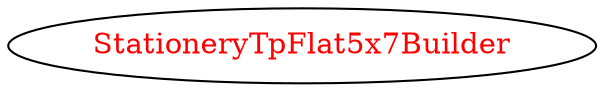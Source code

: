 digraph dependencyGraph {
 concentrate=true;
 ranksep="2.0";
 rankdir="LR"; 
 splines="ortho";
"StationeryTpFlat5x7Builder" [fontcolor="red"];
}